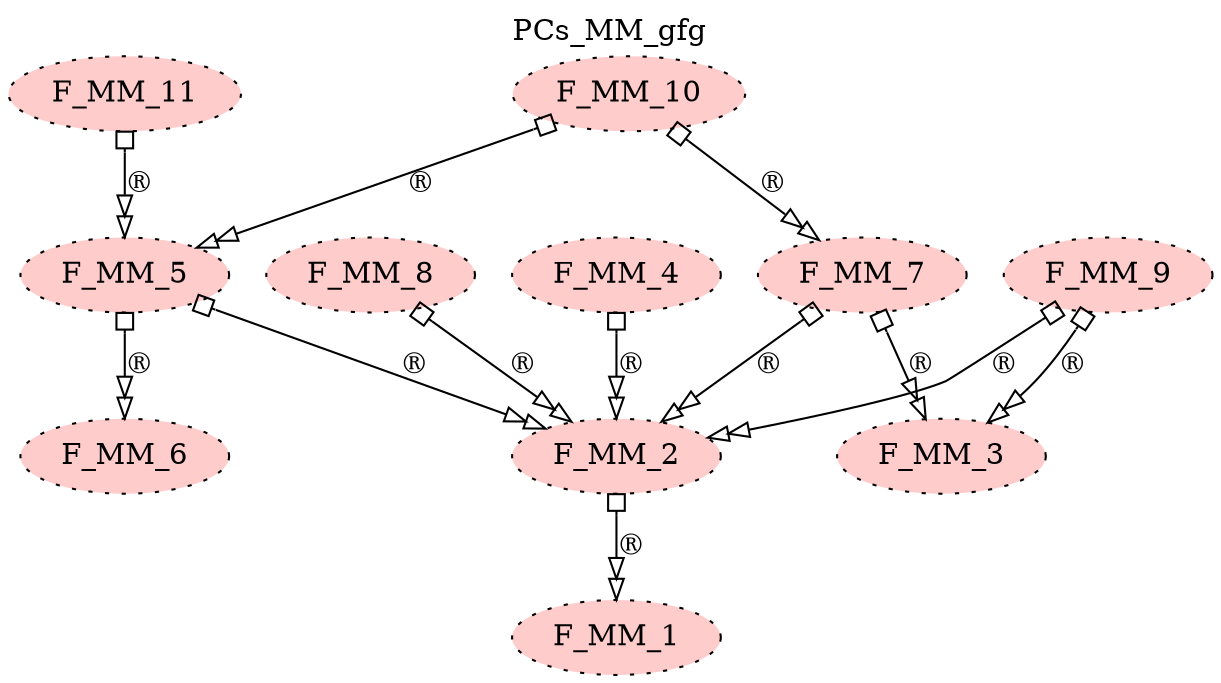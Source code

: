 digraph {graph[label=PCs_MM_gfg,labelloc=tl,labelfontsize=12];
"F_MM_1"[shape=oval,fillcolor="#FFCCCC",style ="filled,dotted",label="F_MM_1"];
"F_MM_2"[shape=oval,fillcolor="#FFCCCC",style ="filled,dotted",label="F_MM_2"];
"F_MM_3"[shape=oval,fillcolor="#FFCCCC",style ="filled,dotted",label="F_MM_3"];
"F_MM_4"[shape=oval,fillcolor="#FFCCCC",style ="filled,dotted",label="F_MM_4"];
"F_MM_5"[shape=oval,fillcolor="#FFCCCC",style ="filled,dotted",label="F_MM_5"];
"F_MM_6"[shape=oval,fillcolor="#FFCCCC",style ="filled,dotted",label="F_MM_6"];
"F_MM_7"[shape=oval,fillcolor="#FFCCCC",style ="filled,dotted",label="F_MM_7"];
"F_MM_8"[shape=oval,fillcolor="#FFCCCC",style ="filled,dotted",label="F_MM_8"];
"F_MM_9"[shape=oval,fillcolor="#FFCCCC",style ="filled,dotted",label="F_MM_9"];
"F_MM_10"[shape=oval,fillcolor="#FFCCCC",style ="filled,dotted",label="F_MM_10"];
"F_MM_11"[shape=oval,fillcolor="#FFCCCC",style ="filled,dotted",label="F_MM_11"];

"F_MM_2"->"F_MM_1"[label=®,dir=both,arrowtail=obox,arrowhead=emptyempty];
"F_MM_4"->"F_MM_2"[label=®,dir=both,arrowtail=obox,arrowhead=emptyempty];
"F_MM_5"->"F_MM_2"[label=®,dir=both,arrowtail=obox,arrowhead=emptyempty];
"F_MM_5"->"F_MM_6"[label=®,dir=both,arrowtail=obox,arrowhead=emptyempty];
"F_MM_7"->"F_MM_2"[label=®,dir=both,arrowtail=obox,arrowhead=emptyempty];
"F_MM_7"->"F_MM_3"[label=®,dir=both,arrowtail=obox,arrowhead=emptyempty];
"F_MM_8"->"F_MM_2"[label=®,dir=both,arrowtail=obox,arrowhead=emptyempty];
"F_MM_9"->"F_MM_2"[label=®,dir=both,arrowtail=obox,arrowhead=emptyempty];
"F_MM_9"->"F_MM_3"[label=®,dir=both,arrowtail=obox,arrowhead=emptyempty];
"F_MM_10"->"F_MM_5"[label=®,dir=both,arrowtail=obox,arrowhead=emptyempty];
"F_MM_10"->"F_MM_7"[label=®,dir=both,arrowtail=obox,arrowhead=emptyempty];
"F_MM_11"->"F_MM_5"[label=®,dir=both,arrowtail=obox,arrowhead=emptyempty];
}